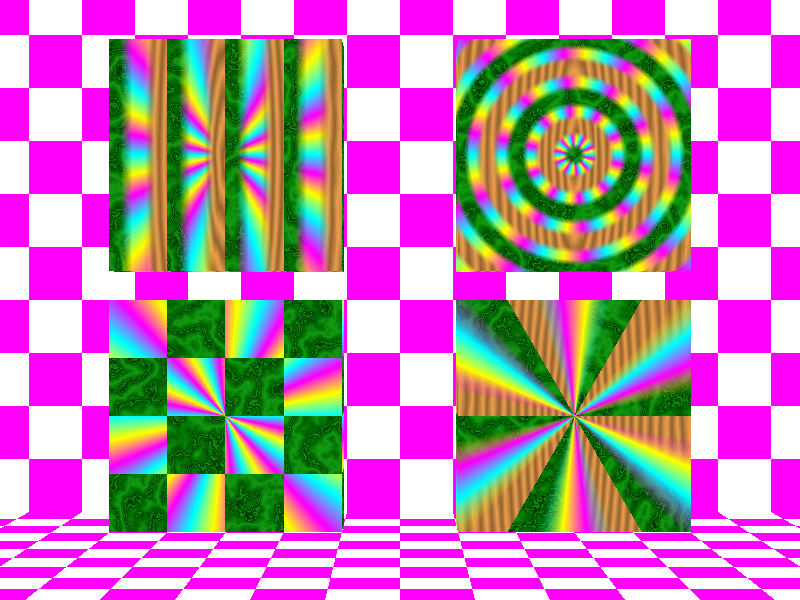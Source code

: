 // Persistence Of Vision raytracer version 3.0 sample file.
// Pigment_map example

#version 3.0
global_settings { assumed_gamma 2.2 }

#include "colors.inc"
#include "textures.inc"

camera { 
  location <0,3,-31>
  direction 3*z
} 

plane {
  y, -1.01
  pigment {checker White, Magenta}
}

plane {
  z, 3.01
  pigment {checker White, Magenta}
}

light_source { <300, 500, -500> color Gray65}
light_source { <-50,  10, -500> color Gray65}

box{<-2,-2,0>,<2,2,1>
  pigment {
    gradient x
    pigment_map{
      [0.2 Jade]
      [0.4 radial frequency 10 rotate x*90]
      [0.6 radial frequency 10 rotate x*90]
      [0.8 DMFWood4 scale 3 rotate x*80]
    }
  }
  translate <-3,5.50>
}

box{<-2,-2,0>,<2,2,1>
  pigment {
    wood
    pigment_map{
      [0.2 Jade]
      [0.4 radial frequency 10 rotate x*90]
      [0.6 radial frequency 10 rotate x*90]
      [0.8 DMFWood4 scale 3 rotate x*80]
    }
  }
  translate <3,5.50>
}
box{<-2,-2,0>,<2,2,1>
  pigment {
    checker
      pigment { Jade }
      pigment { radial frequency 10 rotate x*90}
  }
  translate <-3,1,0>
}
box{<-2,-2,0>,<2,2,1>
  pigment {
    radial frequency 6 
    pigment_map{
      [0.2 Jade]
      [0.4 radial frequency 10]
      [0.6 radial frequency 10]
      [0.8 DMFWood4 scale 3 rotate x*10]
    }
    rotate x*90
  }
  translate <3,1,0>
}
